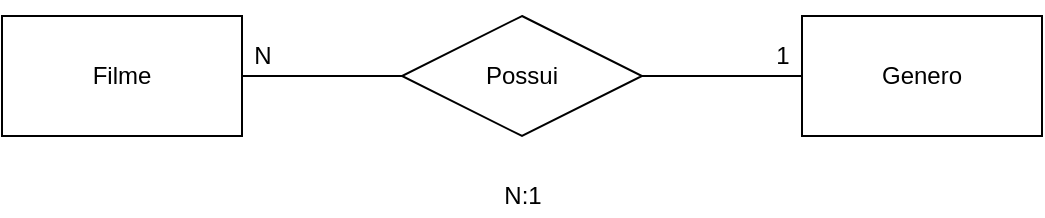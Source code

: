<mxfile version="15.5.4" type="device" pages="2"><diagram id="u5h5QBLRvi6iNHvk-k--" name="MER"><mxGraphModel dx="942" dy="614" grid="1" gridSize="10" guides="1" tooltips="1" connect="1" arrows="1" fold="1" page="1" pageScale="1" pageWidth="827" pageHeight="1169" math="0" shadow="0"><root><mxCell id="0"/><mxCell id="1" parent="0"/><mxCell id="bjHyAfQqEnoGnykksSM4-10" value="" style="edgeStyle=none;rounded=0;orthogonalLoop=1;jettySize=auto;html=1;endArrow=none;endFill=0;" parent="1" source="bjHyAfQqEnoGnykksSM4-1" target="bjHyAfQqEnoGnykksSM4-2" edge="1"><mxGeometry relative="1" as="geometry"/></mxCell><mxCell id="bjHyAfQqEnoGnykksSM4-1" value="Filme" style="rounded=0;whiteSpace=wrap;html=1;" parent="1" vertex="1"><mxGeometry x="80" y="40" width="120" height="60" as="geometry"/></mxCell><mxCell id="bjHyAfQqEnoGnykksSM4-12" value="" style="edgeStyle=none;rounded=0;orthogonalLoop=1;jettySize=auto;html=1;endArrow=none;endFill=0;" parent="1" source="bjHyAfQqEnoGnykksSM4-2" target="bjHyAfQqEnoGnykksSM4-8" edge="1"><mxGeometry relative="1" as="geometry"/></mxCell><mxCell id="bjHyAfQqEnoGnykksSM4-2" value="Possui" style="shape=rhombus;perimeter=rhombusPerimeter;whiteSpace=wrap;html=1;align=center;" parent="1" vertex="1"><mxGeometry x="280" y="40" width="120" height="60" as="geometry"/></mxCell><mxCell id="bjHyAfQqEnoGnykksSM4-8" value="Genero" style="rounded=0;whiteSpace=wrap;html=1;" parent="1" vertex="1"><mxGeometry x="480" y="40" width="120" height="60" as="geometry"/></mxCell><mxCell id="bjHyAfQqEnoGnykksSM4-9" style="edgeStyle=none;rounded=0;orthogonalLoop=1;jettySize=auto;html=1;exitX=0.5;exitY=0;exitDx=0;exitDy=0;" parent="1" source="bjHyAfQqEnoGnykksSM4-1" target="bjHyAfQqEnoGnykksSM4-1" edge="1"><mxGeometry relative="1" as="geometry"/></mxCell><mxCell id="bjHyAfQqEnoGnykksSM4-13" value="N" style="text;html=1;align=center;verticalAlign=middle;resizable=0;points=[];autosize=1;strokeColor=none;fillColor=none;" parent="1" vertex="1"><mxGeometry x="200" y="50" width="20" height="20" as="geometry"/></mxCell><mxCell id="bjHyAfQqEnoGnykksSM4-14" value="1" style="text;html=1;align=center;verticalAlign=middle;resizable=0;points=[];autosize=1;strokeColor=none;fillColor=none;" parent="1" vertex="1"><mxGeometry x="460" y="50" width="20" height="20" as="geometry"/></mxCell><mxCell id="bjHyAfQqEnoGnykksSM4-15" value="N:1" style="text;html=1;align=center;verticalAlign=middle;resizable=0;points=[];autosize=1;strokeColor=none;fillColor=none;" parent="1" vertex="1"><mxGeometry x="325" y="120" width="30" height="20" as="geometry"/></mxCell></root></mxGraphModel></diagram><diagram id="AUW4YeRDhXed7XJ2tU9i" name="fisico"><mxGraphModel dx="942" dy="614" grid="1" gridSize="10" guides="1" tooltips="1" connect="1" arrows="1" fold="1" page="1" pageScale="1" pageWidth="827" pageHeight="1169" math="0" shadow="0"><root><mxCell id="LzllzDNTfVvhtjvR5JDQ-0"/><mxCell id="LzllzDNTfVvhtjvR5JDQ-1" parent="LzllzDNTfVvhtjvR5JDQ-0"/><mxCell id="LzllzDNTfVvhtjvR5JDQ-2" value="Filme" style="shape=table;startSize=30;container=1;collapsible=1;childLayout=tableLayout;fixedRows=1;rowLines=0;fontStyle=1;align=center;resizeLast=1;" vertex="1" parent="LzllzDNTfVvhtjvR5JDQ-1"><mxGeometry x="120" y="70" width="180" height="130" as="geometry"/></mxCell><mxCell id="LzllzDNTfVvhtjvR5JDQ-3" value="" style="shape=partialRectangle;collapsible=0;dropTarget=0;pointerEvents=0;fillColor=none;top=0;left=0;bottom=0;right=0;points=[[0,0.5],[1,0.5]];portConstraint=eastwest;" vertex="1" parent="LzllzDNTfVvhtjvR5JDQ-2"><mxGeometry y="30" width="180" height="30" as="geometry"/></mxCell><mxCell id="LzllzDNTfVvhtjvR5JDQ-4" value="PK" style="shape=partialRectangle;connectable=0;fillColor=none;top=0;left=0;bottom=0;right=0;fontStyle=1;overflow=hidden;" vertex="1" parent="LzllzDNTfVvhtjvR5JDQ-3"><mxGeometry width="60" height="30" as="geometry"><mxRectangle width="60" height="30" as="alternateBounds"/></mxGeometry></mxCell><mxCell id="LzllzDNTfVvhtjvR5JDQ-5" value="idFilme" style="shape=partialRectangle;connectable=0;fillColor=none;top=0;left=0;bottom=0;right=0;align=left;spacingLeft=6;fontStyle=5;overflow=hidden;" vertex="1" parent="LzllzDNTfVvhtjvR5JDQ-3"><mxGeometry x="60" width="120" height="30" as="geometry"><mxRectangle width="120" height="30" as="alternateBounds"/></mxGeometry></mxCell><mxCell id="LzllzDNTfVvhtjvR5JDQ-6" value="" style="shape=partialRectangle;collapsible=0;dropTarget=0;pointerEvents=0;fillColor=none;top=0;left=0;bottom=1;right=0;points=[[0,0.5],[1,0.5]];portConstraint=eastwest;" vertex="1" parent="LzllzDNTfVvhtjvR5JDQ-2"><mxGeometry y="60" width="180" height="30" as="geometry"/></mxCell><mxCell id="LzllzDNTfVvhtjvR5JDQ-7" value="FK" style="shape=partialRectangle;connectable=0;fillColor=none;top=0;left=0;bottom=0;right=0;fontStyle=1;overflow=hidden;" vertex="1" parent="LzllzDNTfVvhtjvR5JDQ-6"><mxGeometry width="60" height="30" as="geometry"><mxRectangle width="60" height="30" as="alternateBounds"/></mxGeometry></mxCell><mxCell id="LzllzDNTfVvhtjvR5JDQ-8" value="idGenero" style="shape=partialRectangle;connectable=0;fillColor=none;top=0;left=0;bottom=0;right=0;align=left;spacingLeft=6;fontStyle=5;overflow=hidden;" vertex="1" parent="LzllzDNTfVvhtjvR5JDQ-6"><mxGeometry x="60" width="120" height="30" as="geometry"><mxRectangle width="120" height="30" as="alternateBounds"/></mxGeometry></mxCell><mxCell id="LzllzDNTfVvhtjvR5JDQ-9" value="" style="shape=partialRectangle;collapsible=0;dropTarget=0;pointerEvents=0;fillColor=none;top=0;left=0;bottom=0;right=0;points=[[0,0.5],[1,0.5]];portConstraint=eastwest;" vertex="1" parent="LzllzDNTfVvhtjvR5JDQ-2"><mxGeometry y="90" width="180" height="30" as="geometry"/></mxCell><mxCell id="LzllzDNTfVvhtjvR5JDQ-10" value="" style="shape=partialRectangle;connectable=0;fillColor=none;top=0;left=0;bottom=0;right=0;editable=1;overflow=hidden;" vertex="1" parent="LzllzDNTfVvhtjvR5JDQ-9"><mxGeometry width="60" height="30" as="geometry"><mxRectangle width="60" height="30" as="alternateBounds"/></mxGeometry></mxCell><mxCell id="LzllzDNTfVvhtjvR5JDQ-11" value="tituloFilme" style="shape=partialRectangle;connectable=0;fillColor=none;top=0;left=0;bottom=0;right=0;align=left;spacingLeft=6;overflow=hidden;" vertex="1" parent="LzllzDNTfVvhtjvR5JDQ-9"><mxGeometry x="60" width="120" height="30" as="geometry"><mxRectangle width="120" height="30" as="alternateBounds"/></mxGeometry></mxCell><mxCell id="LzllzDNTfVvhtjvR5JDQ-12" value="Genero" style="shape=table;startSize=30;container=1;collapsible=1;childLayout=tableLayout;fixedRows=1;rowLines=0;fontStyle=1;align=center;resizeLast=1;" vertex="1" parent="LzllzDNTfVvhtjvR5JDQ-1"><mxGeometry x="460" y="100" width="180" height="100" as="geometry"/></mxCell><mxCell id="LzllzDNTfVvhtjvR5JDQ-13" value="" style="shape=partialRectangle;collapsible=0;dropTarget=0;pointerEvents=0;fillColor=none;top=0;left=0;bottom=1;right=0;points=[[0,0.5],[1,0.5]];portConstraint=eastwest;" vertex="1" parent="LzllzDNTfVvhtjvR5JDQ-12"><mxGeometry y="30" width="180" height="30" as="geometry"/></mxCell><mxCell id="LzllzDNTfVvhtjvR5JDQ-14" value="PK" style="shape=partialRectangle;connectable=0;fillColor=none;top=0;left=0;bottom=0;right=0;fontStyle=1;overflow=hidden;" vertex="1" parent="LzllzDNTfVvhtjvR5JDQ-13"><mxGeometry width="30" height="30" as="geometry"><mxRectangle width="30" height="30" as="alternateBounds"/></mxGeometry></mxCell><mxCell id="LzllzDNTfVvhtjvR5JDQ-15" value="idGenero" style="shape=partialRectangle;connectable=0;fillColor=none;top=0;left=0;bottom=0;right=0;align=left;spacingLeft=6;fontStyle=5;overflow=hidden;" vertex="1" parent="LzllzDNTfVvhtjvR5JDQ-13"><mxGeometry x="30" width="150" height="30" as="geometry"><mxRectangle width="150" height="30" as="alternateBounds"/></mxGeometry></mxCell><mxCell id="LzllzDNTfVvhtjvR5JDQ-16" value="" style="shape=partialRectangle;collapsible=0;dropTarget=0;pointerEvents=0;fillColor=none;top=0;left=0;bottom=0;right=0;points=[[0,0.5],[1,0.5]];portConstraint=eastwest;" vertex="1" parent="LzllzDNTfVvhtjvR5JDQ-12"><mxGeometry y="60" width="180" height="30" as="geometry"/></mxCell><mxCell id="LzllzDNTfVvhtjvR5JDQ-17" value="" style="shape=partialRectangle;connectable=0;fillColor=none;top=0;left=0;bottom=0;right=0;editable=1;overflow=hidden;" vertex="1" parent="LzllzDNTfVvhtjvR5JDQ-16"><mxGeometry width="30" height="30" as="geometry"><mxRectangle width="30" height="30" as="alternateBounds"/></mxGeometry></mxCell><mxCell id="LzllzDNTfVvhtjvR5JDQ-18" value="nomeGenero" style="shape=partialRectangle;connectable=0;fillColor=none;top=0;left=0;bottom=0;right=0;align=left;spacingLeft=6;overflow=hidden;" vertex="1" parent="LzllzDNTfVvhtjvR5JDQ-16"><mxGeometry x="30" width="150" height="30" as="geometry"><mxRectangle width="150" height="30" as="alternateBounds"/></mxGeometry></mxCell><mxCell id="LzllzDNTfVvhtjvR5JDQ-19" value="" style="edgeStyle=entityRelationEdgeStyle;fontSize=12;html=1;endArrow=ERmany;rounded=0;" edge="1" parent="LzllzDNTfVvhtjvR5JDQ-1" source="LzllzDNTfVvhtjvR5JDQ-13" target="LzllzDNTfVvhtjvR5JDQ-6"><mxGeometry width="100" height="100" relative="1" as="geometry"><mxPoint x="390" y="220" as="sourcePoint"/><mxPoint x="450" y="340" as="targetPoint"/></mxGeometry></mxCell></root></mxGraphModel></diagram></mxfile>